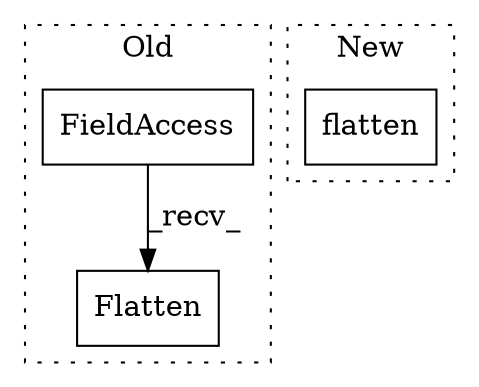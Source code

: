 digraph G {
subgraph cluster0 {
1 [label="Flatten" a="32" s="2544,2553" l="8,1" shape="box"];
3 [label="FieldAccess" a="22" s="2531" l="12" shape="box"];
label = "Old";
style="dotted";
}
subgraph cluster1 {
2 [label="flatten" a="32" s="2554,2563" l="8,1" shape="box"];
label = "New";
style="dotted";
}
3 -> 1 [label="_recv_"];
}
